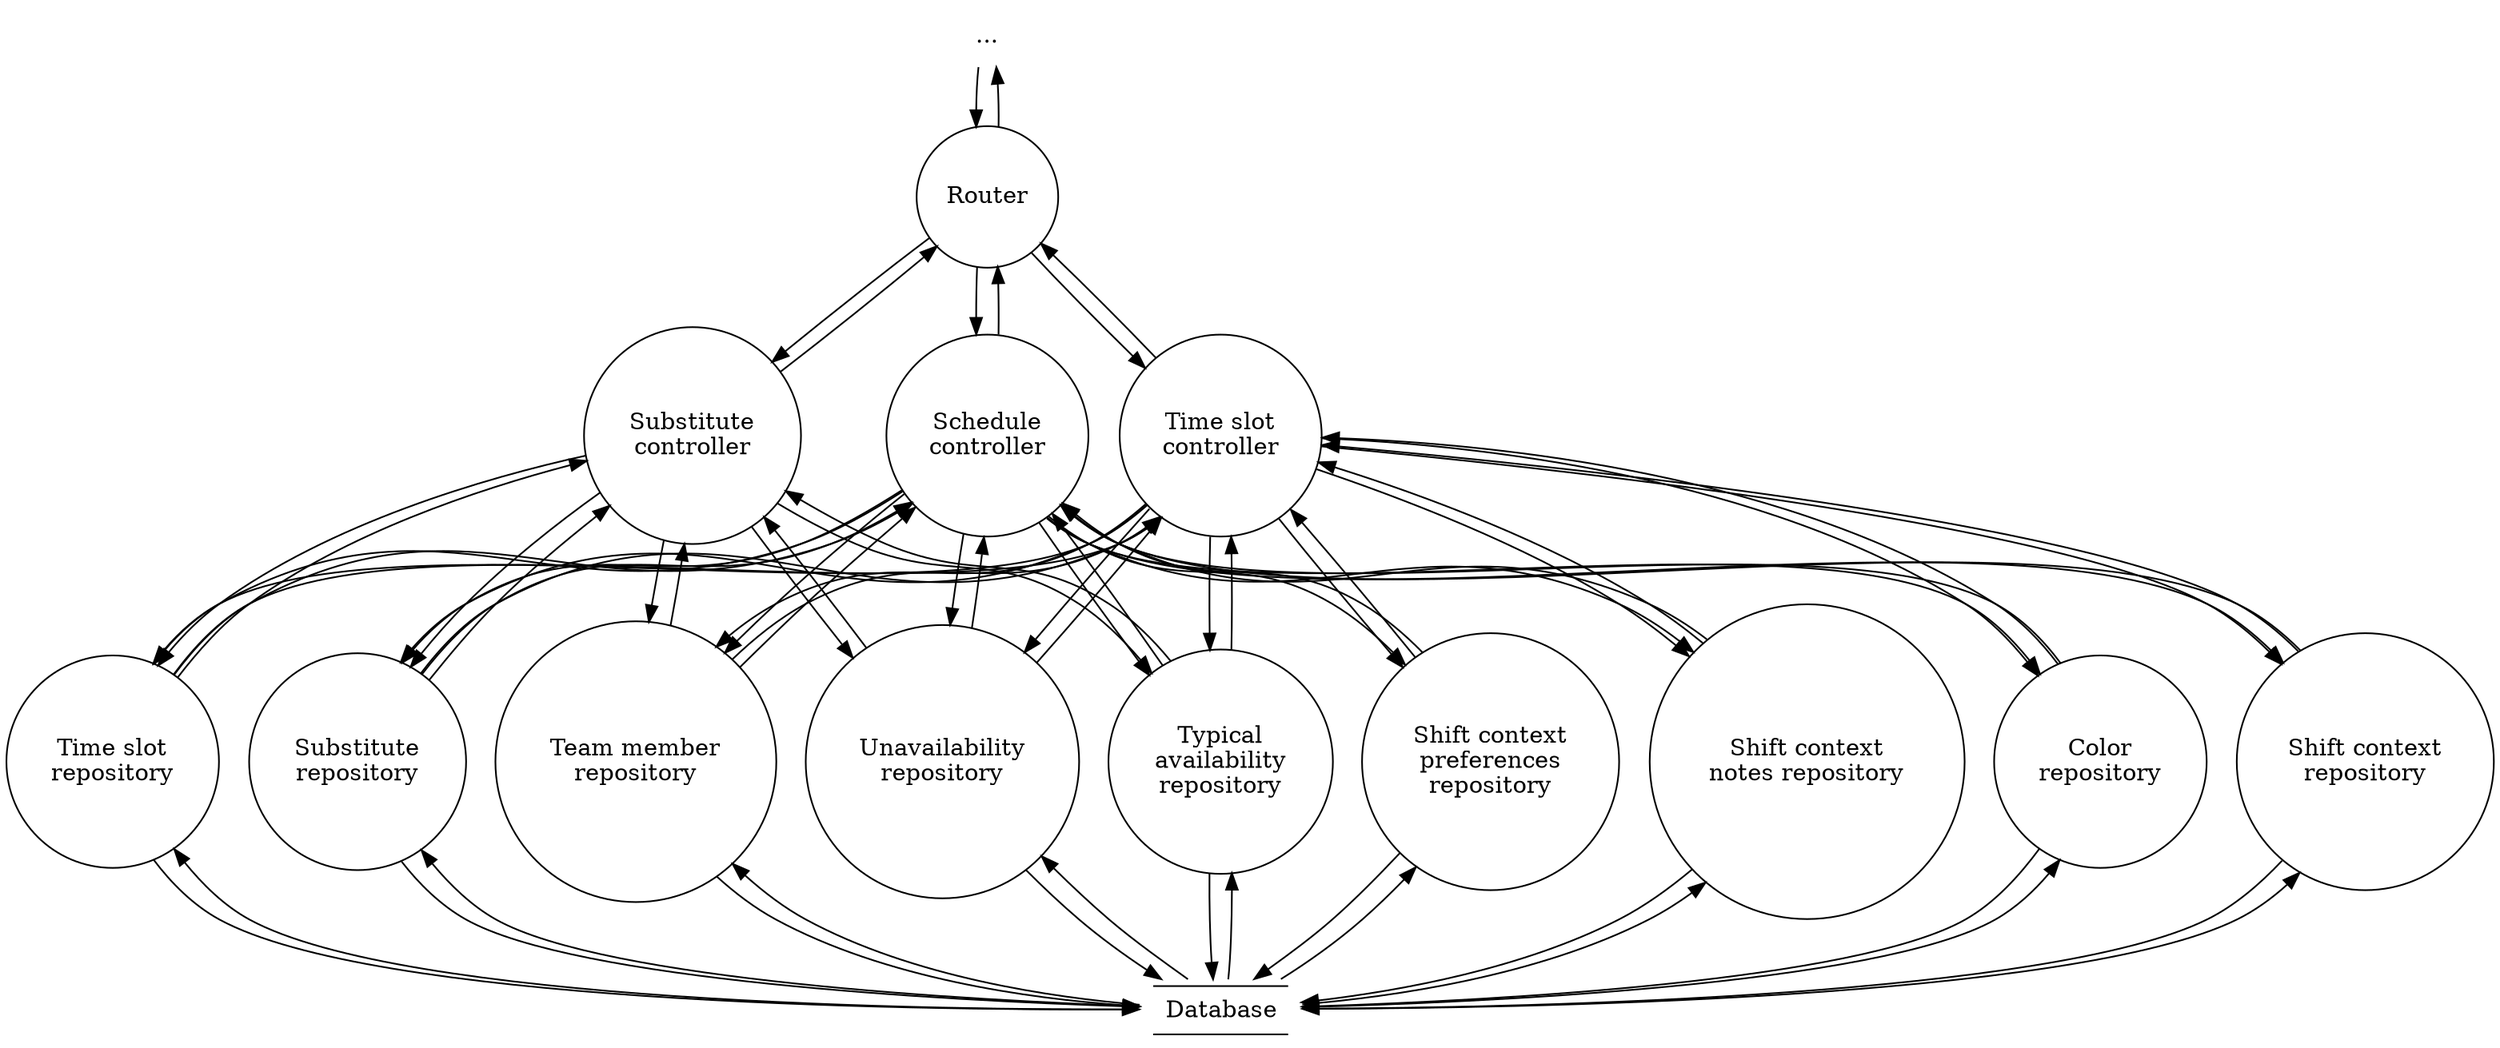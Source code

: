 digraph data_flow_diagram {
    node [ shape = circle ]
    
    "..." [ shape = none ]
    
    "..." -> Router -> "..."

    subgraph controllers {
        rank = same
        
        "Time slot\ncontroller"
        "Substitute\ncontroller"
        "Schedule\ncontroller"
    }
    
    Router -> {
        "Time slot\ncontroller"
        "Substitute\ncontroller"
        "Schedule\ncontroller"
    } -> Router
    
    subgraph repositories {
        rank = same
        
        "Team member\nrepository"
        "Unavailability\nrepository"
        "Typical\navailability\nrepository"
        "Shift context\nrepository"
        "Shift context\npreferences\nrepository"
        "Time slot\nrepository"
        "Shift context\nnotes repository"
        "Substitute\nrepository"
        "Color\nrepository"
    }
    
    "Time slot\ncontroller" -> {
        "Team member\nrepository"
        "Typical\navailability\nrepository"
        "Unavailability\nrepository"
        "Shift context\nrepository"
        "Shift context\npreferences\nrepository"
        "Color\nrepository"
        "Shift context\nnotes repository"
        "Substitute\nrepository"
        "Time slot\nrepository"
    } -> "Time slot\ncontroller"
    
    "Substitute\ncontroller" -> {
        "Team member\nrepository"
        "Substitute\nrepository"
        "Typical\navailability\nrepository"
        "Unavailability\nrepository"
        "Time slot\nrepository"
    } -> "Substitute\ncontroller"
    
    "Schedule\ncontroller" -> {
        "Team member\nrepository"
        "Typical\navailability\nrepository"
        "Unavailability\nrepository"
        "Shift context\nrepository"
        "Shift context\npreferences\nrepository"
        "Color\nrepository"
        "Shift context\nnotes repository"
        "Substitute\nrepository"
        "Time slot\nrepository"
    } -> "Schedule\ncontroller"
    
    Database [
        label = <
            <TABLE BORDER="1" SIDES="TB" CELLBORDER="0" CELLPADDING="6" CELLSPACING="0">
                <TR><TD>Database</TD></TR>
            </TABLE>
        >,
        shape = none ]
    
    Database -> {
        "Team member\nrepository"
        "Unavailability\nrepository"
        "Typical\navailability\nrepository"
        "Shift context\nrepository"
        "Shift context\npreferences\nrepository"
        "Time slot\nrepository"
        "Shift context\nnotes repository"
        "Substitute\nrepository"
        "Color\nrepository"
    } -> Database
}

